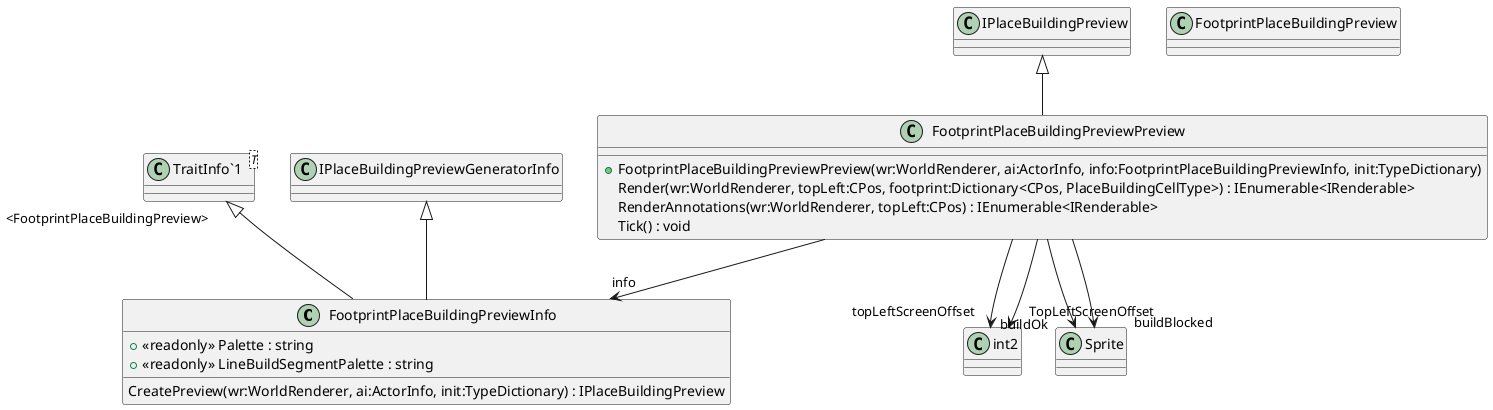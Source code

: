 @startuml
class FootprintPlaceBuildingPreviewInfo {
    + <<readonly>> Palette : string
    + <<readonly>> LineBuildSegmentPalette : string
    CreatePreview(wr:WorldRenderer, ai:ActorInfo, init:TypeDictionary) : IPlaceBuildingPreview
}
class FootprintPlaceBuildingPreview {
}
class FootprintPlaceBuildingPreviewPreview {
    + FootprintPlaceBuildingPreviewPreview(wr:WorldRenderer, ai:ActorInfo, info:FootprintPlaceBuildingPreviewInfo, init:TypeDictionary)
    Render(wr:WorldRenderer, topLeft:CPos, footprint:Dictionary<CPos, PlaceBuildingCellType>) : IEnumerable<IRenderable>
    RenderAnnotations(wr:WorldRenderer, topLeft:CPos) : IEnumerable<IRenderable>
    Tick() : void
}
class "TraitInfo`1"<T> {
}
"TraitInfo`1" "<FootprintPlaceBuildingPreview>" <|-- FootprintPlaceBuildingPreviewInfo
IPlaceBuildingPreviewGeneratorInfo <|-- FootprintPlaceBuildingPreviewInfo
IPlaceBuildingPreview <|-- FootprintPlaceBuildingPreviewPreview
FootprintPlaceBuildingPreviewPreview --> "info" FootprintPlaceBuildingPreviewInfo
FootprintPlaceBuildingPreviewPreview --> "topLeftScreenOffset" int2
FootprintPlaceBuildingPreviewPreview --> "buildOk" Sprite
FootprintPlaceBuildingPreviewPreview --> "buildBlocked" Sprite
FootprintPlaceBuildingPreviewPreview --> "TopLeftScreenOffset" int2
@enduml
